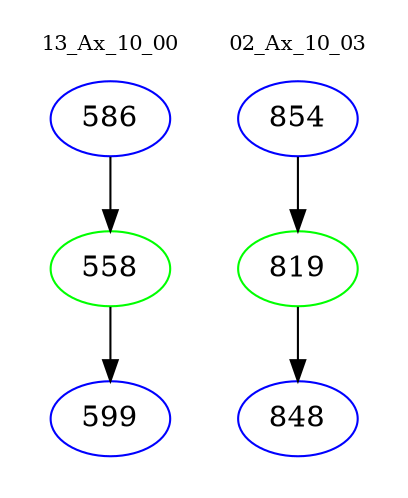 digraph{
subgraph cluster_0 {
color = white
label = "13_Ax_10_00";
fontsize=10;
T0_586 [label="586", color="blue"]
T0_586 -> T0_558 [color="black"]
T0_558 [label="558", color="green"]
T0_558 -> T0_599 [color="black"]
T0_599 [label="599", color="blue"]
}
subgraph cluster_1 {
color = white
label = "02_Ax_10_03";
fontsize=10;
T1_854 [label="854", color="blue"]
T1_854 -> T1_819 [color="black"]
T1_819 [label="819", color="green"]
T1_819 -> T1_848 [color="black"]
T1_848 [label="848", color="blue"]
}
}
